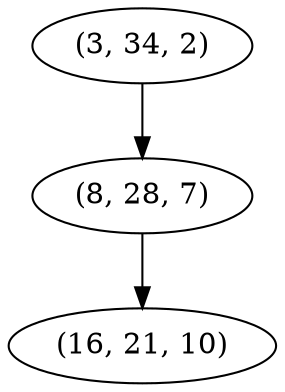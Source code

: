 digraph tree {
    "(3, 34, 2)";
    "(8, 28, 7)";
    "(16, 21, 10)";
    "(3, 34, 2)" -> "(8, 28, 7)";
    "(8, 28, 7)" -> "(16, 21, 10)";
}
